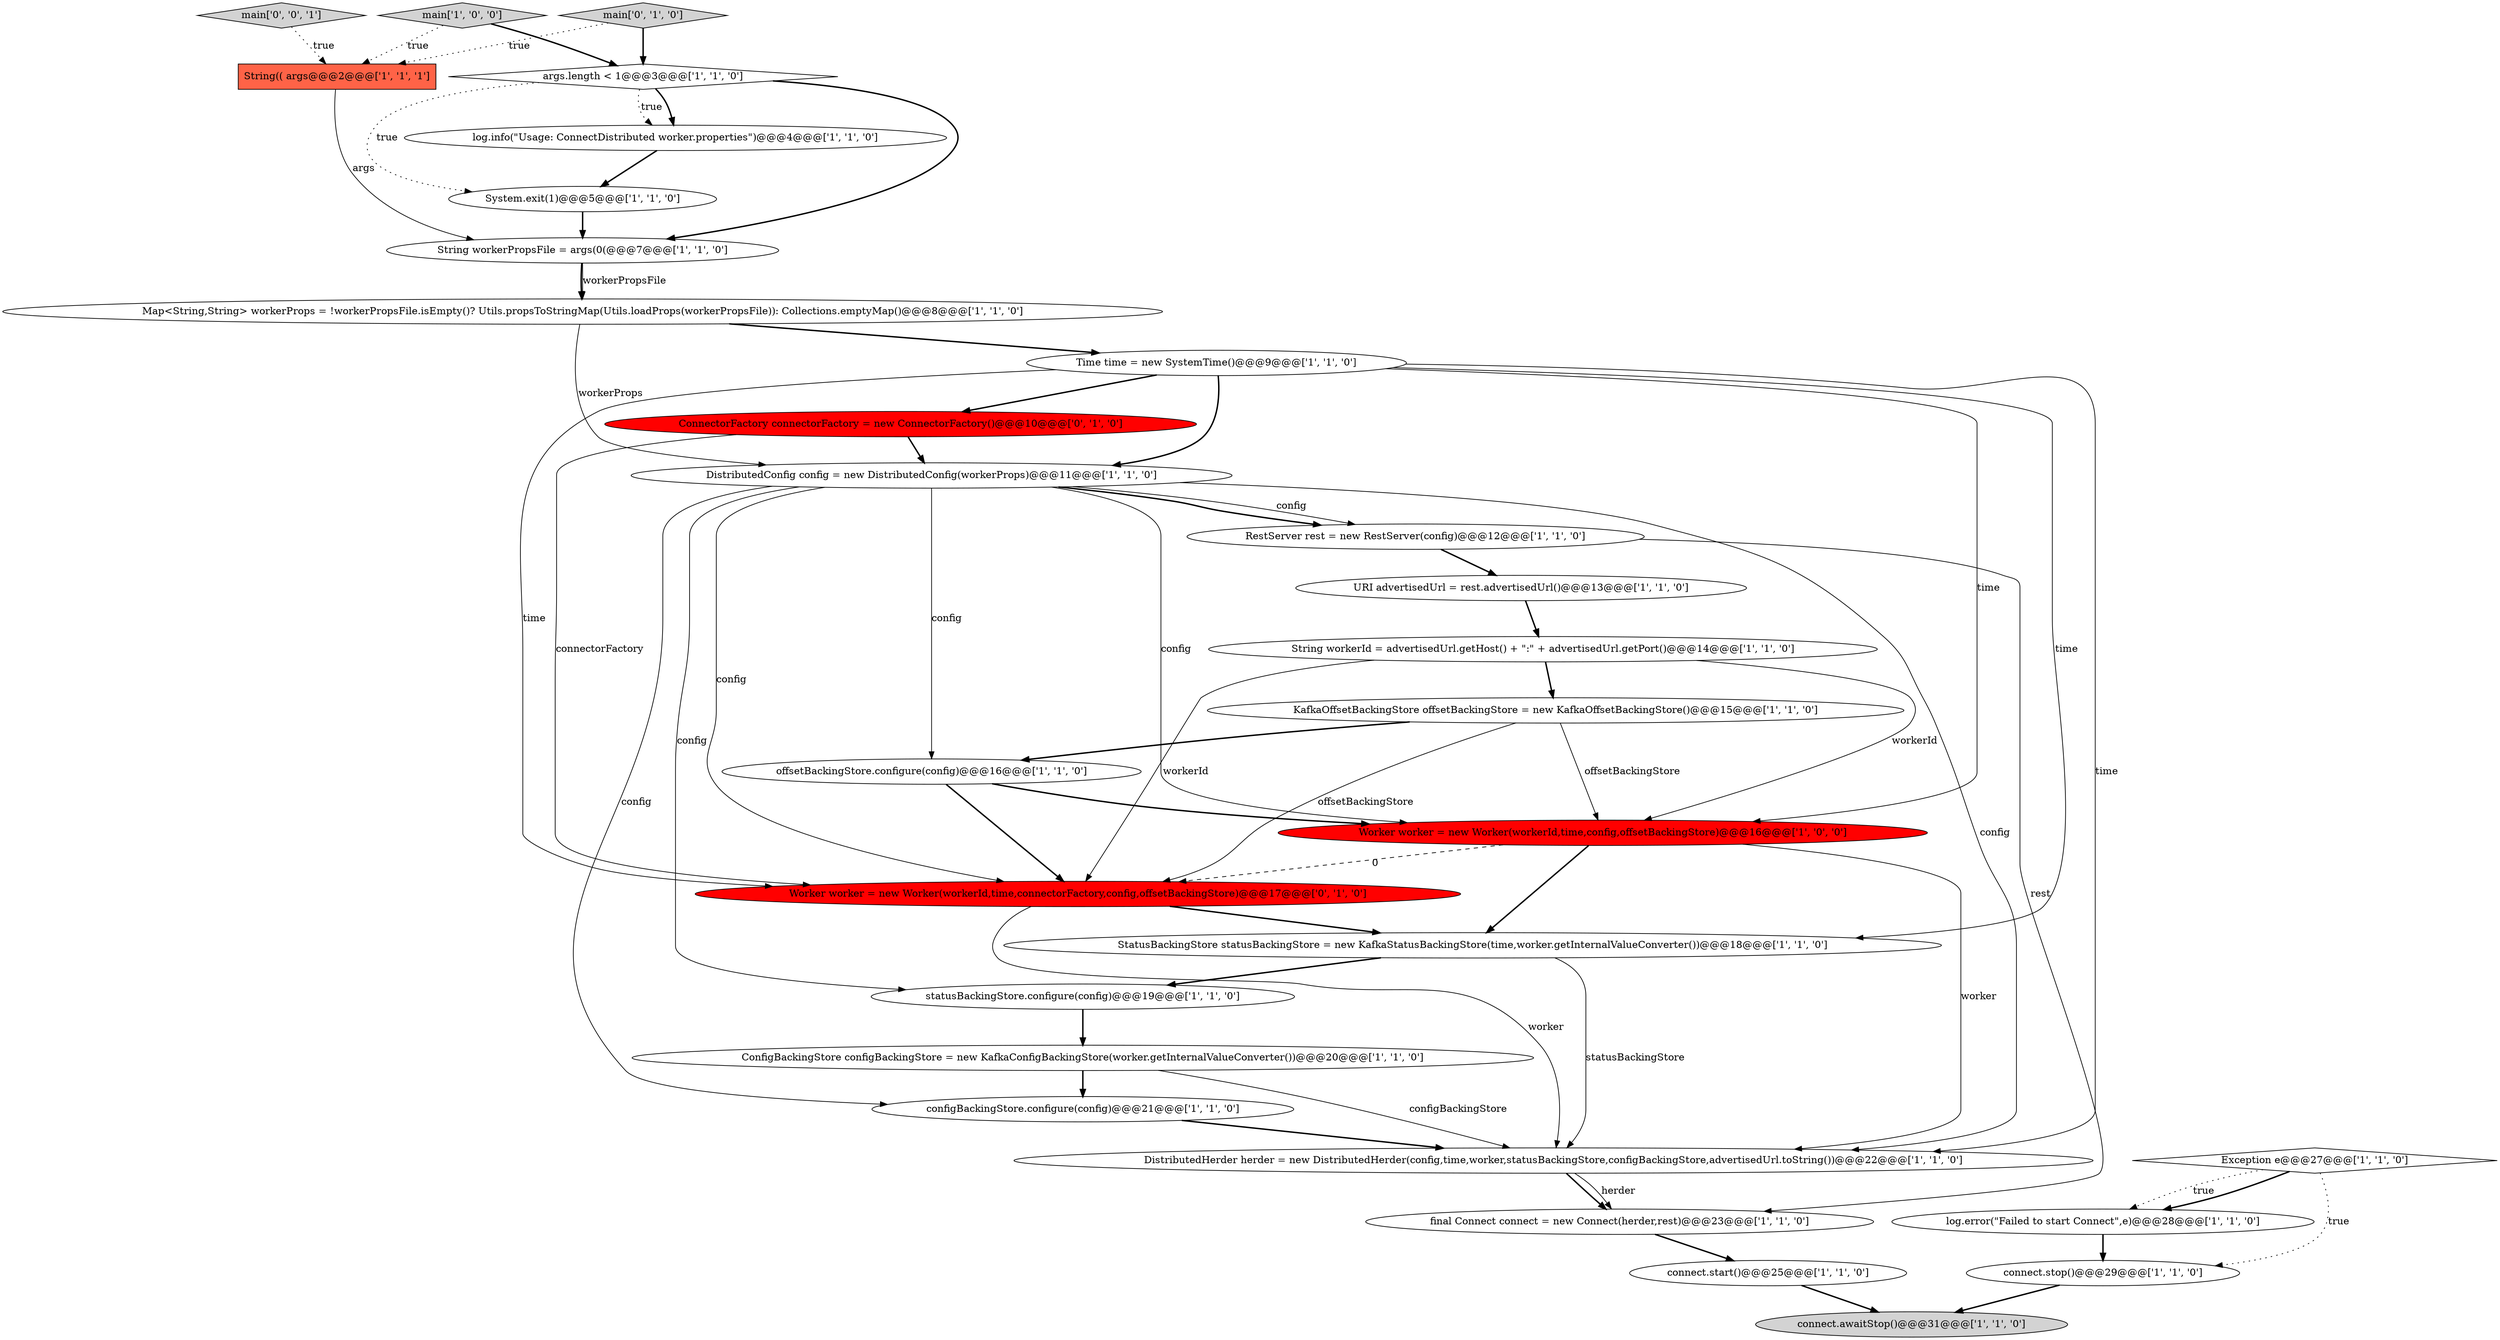 digraph {
18 [style = filled, label = "log.error(\"Failed to start Connect\",e)@@@28@@@['1', '1', '0']", fillcolor = white, shape = ellipse image = "AAA0AAABBB1BBB"];
23 [style = filled, label = "connect.stop()@@@29@@@['1', '1', '0']", fillcolor = white, shape = ellipse image = "AAA0AAABBB1BBB"];
12 [style = filled, label = "ConfigBackingStore configBackingStore = new KafkaConfigBackingStore(worker.getInternalValueConverter())@@@20@@@['1', '1', '0']", fillcolor = white, shape = ellipse image = "AAA0AAABBB1BBB"];
4 [style = filled, label = "Worker worker = new Worker(workerId,time,config,offsetBackingStore)@@@16@@@['1', '0', '0']", fillcolor = red, shape = ellipse image = "AAA1AAABBB1BBB"];
11 [style = filled, label = "offsetBackingStore.configure(config)@@@16@@@['1', '1', '0']", fillcolor = white, shape = ellipse image = "AAA0AAABBB1BBB"];
29 [style = filled, label = "main['0', '0', '1']", fillcolor = lightgray, shape = diamond image = "AAA0AAABBB3BBB"];
14 [style = filled, label = "RestServer rest = new RestServer(config)@@@12@@@['1', '1', '0']", fillcolor = white, shape = ellipse image = "AAA0AAABBB1BBB"];
13 [style = filled, label = "String workerPropsFile = args(0(@@@7@@@['1', '1', '0']", fillcolor = white, shape = ellipse image = "AAA0AAABBB1BBB"];
19 [style = filled, label = "StatusBackingStore statusBackingStore = new KafkaStatusBackingStore(time,worker.getInternalValueConverter())@@@18@@@['1', '1', '0']", fillcolor = white, shape = ellipse image = "AAA0AAABBB1BBB"];
15 [style = filled, label = "KafkaOffsetBackingStore offsetBackingStore = new KafkaOffsetBackingStore()@@@15@@@['1', '1', '0']", fillcolor = white, shape = ellipse image = "AAA0AAABBB1BBB"];
2 [style = filled, label = "String workerId = advertisedUrl.getHost() + \":\" + advertisedUrl.getPort()@@@14@@@['1', '1', '0']", fillcolor = white, shape = ellipse image = "AAA0AAABBB1BBB"];
8 [style = filled, label = "connect.awaitStop()@@@31@@@['1', '1', '0']", fillcolor = lightgray, shape = ellipse image = "AAA0AAABBB1BBB"];
7 [style = filled, label = "main['1', '0', '0']", fillcolor = lightgray, shape = diamond image = "AAA0AAABBB1BBB"];
22 [style = filled, label = "configBackingStore.configure(config)@@@21@@@['1', '1', '0']", fillcolor = white, shape = ellipse image = "AAA0AAABBB1BBB"];
16 [style = filled, label = "Time time = new SystemTime()@@@9@@@['1', '1', '0']", fillcolor = white, shape = ellipse image = "AAA0AAABBB1BBB"];
28 [style = filled, label = "main['0', '1', '0']", fillcolor = lightgray, shape = diamond image = "AAA0AAABBB2BBB"];
24 [style = filled, label = "statusBackingStore.configure(config)@@@19@@@['1', '1', '0']", fillcolor = white, shape = ellipse image = "AAA0AAABBB1BBB"];
6 [style = filled, label = "String(( args@@@2@@@['1', '1', '1']", fillcolor = tomato, shape = box image = "AAA0AAABBB1BBB"];
3 [style = filled, label = "Exception e@@@27@@@['1', '1', '0']", fillcolor = white, shape = diamond image = "AAA0AAABBB1BBB"];
17 [style = filled, label = "DistributedHerder herder = new DistributedHerder(config,time,worker,statusBackingStore,configBackingStore,advertisedUrl.toString())@@@22@@@['1', '1', '0']", fillcolor = white, shape = ellipse image = "AAA0AAABBB1BBB"];
27 [style = filled, label = "Worker worker = new Worker(workerId,time,connectorFactory,config,offsetBackingStore)@@@17@@@['0', '1', '0']", fillcolor = red, shape = ellipse image = "AAA1AAABBB2BBB"];
9 [style = filled, label = "log.info(\"Usage: ConnectDistributed worker.properties\")@@@4@@@['1', '1', '0']", fillcolor = white, shape = ellipse image = "AAA0AAABBB1BBB"];
21 [style = filled, label = "args.length < 1@@@3@@@['1', '1', '0']", fillcolor = white, shape = diamond image = "AAA0AAABBB1BBB"];
5 [style = filled, label = "final Connect connect = new Connect(herder,rest)@@@23@@@['1', '1', '0']", fillcolor = white, shape = ellipse image = "AAA0AAABBB1BBB"];
25 [style = filled, label = "Map<String,String> workerProps = !workerPropsFile.isEmpty()? Utils.propsToStringMap(Utils.loadProps(workerPropsFile)): Collections.emptyMap()@@@8@@@['1', '1', '0']", fillcolor = white, shape = ellipse image = "AAA0AAABBB1BBB"];
20 [style = filled, label = "URI advertisedUrl = rest.advertisedUrl()@@@13@@@['1', '1', '0']", fillcolor = white, shape = ellipse image = "AAA0AAABBB1BBB"];
0 [style = filled, label = "DistributedConfig config = new DistributedConfig(workerProps)@@@11@@@['1', '1', '0']", fillcolor = white, shape = ellipse image = "AAA0AAABBB1BBB"];
26 [style = filled, label = "ConnectorFactory connectorFactory = new ConnectorFactory()@@@10@@@['0', '1', '0']", fillcolor = red, shape = ellipse image = "AAA1AAABBB2BBB"];
1 [style = filled, label = "System.exit(1)@@@5@@@['1', '1', '0']", fillcolor = white, shape = ellipse image = "AAA0AAABBB1BBB"];
10 [style = filled, label = "connect.start()@@@25@@@['1', '1', '0']", fillcolor = white, shape = ellipse image = "AAA0AAABBB1BBB"];
17->5 [style = solid, label="herder"];
13->25 [style = bold, label=""];
13->25 [style = solid, label="workerPropsFile"];
0->11 [style = solid, label="config"];
7->6 [style = dotted, label="true"];
29->6 [style = dotted, label="true"];
16->0 [style = bold, label=""];
24->12 [style = bold, label=""];
17->5 [style = bold, label=""];
5->10 [style = bold, label=""];
0->22 [style = solid, label="config"];
18->23 [style = bold, label=""];
2->27 [style = solid, label="workerId"];
21->1 [style = dotted, label="true"];
0->4 [style = solid, label="config"];
0->17 [style = solid, label="config"];
12->22 [style = bold, label=""];
11->4 [style = bold, label=""];
4->19 [style = bold, label=""];
25->0 [style = solid, label="workerProps"];
16->26 [style = bold, label=""];
15->27 [style = solid, label="offsetBackingStore"];
4->27 [style = dashed, label="0"];
23->8 [style = bold, label=""];
25->16 [style = bold, label=""];
6->13 [style = solid, label="args"];
1->13 [style = bold, label=""];
16->27 [style = solid, label="time"];
27->17 [style = solid, label="worker"];
19->24 [style = bold, label=""];
28->6 [style = dotted, label="true"];
20->2 [style = bold, label=""];
3->18 [style = bold, label=""];
26->0 [style = bold, label=""];
0->14 [style = bold, label=""];
2->4 [style = solid, label="workerId"];
0->27 [style = solid, label="config"];
21->9 [style = bold, label=""];
21->9 [style = dotted, label="true"];
28->21 [style = bold, label=""];
15->11 [style = bold, label=""];
15->4 [style = solid, label="offsetBackingStore"];
10->8 [style = bold, label=""];
3->18 [style = dotted, label="true"];
0->24 [style = solid, label="config"];
2->15 [style = bold, label=""];
16->4 [style = solid, label="time"];
22->17 [style = bold, label=""];
7->21 [style = bold, label=""];
12->17 [style = solid, label="configBackingStore"];
4->17 [style = solid, label="worker"];
0->14 [style = solid, label="config"];
27->19 [style = bold, label=""];
26->27 [style = solid, label="connectorFactory"];
9->1 [style = bold, label=""];
19->17 [style = solid, label="statusBackingStore"];
14->5 [style = solid, label="rest"];
16->17 [style = solid, label="time"];
16->19 [style = solid, label="time"];
14->20 [style = bold, label=""];
21->13 [style = bold, label=""];
11->27 [style = bold, label=""];
3->23 [style = dotted, label="true"];
}
